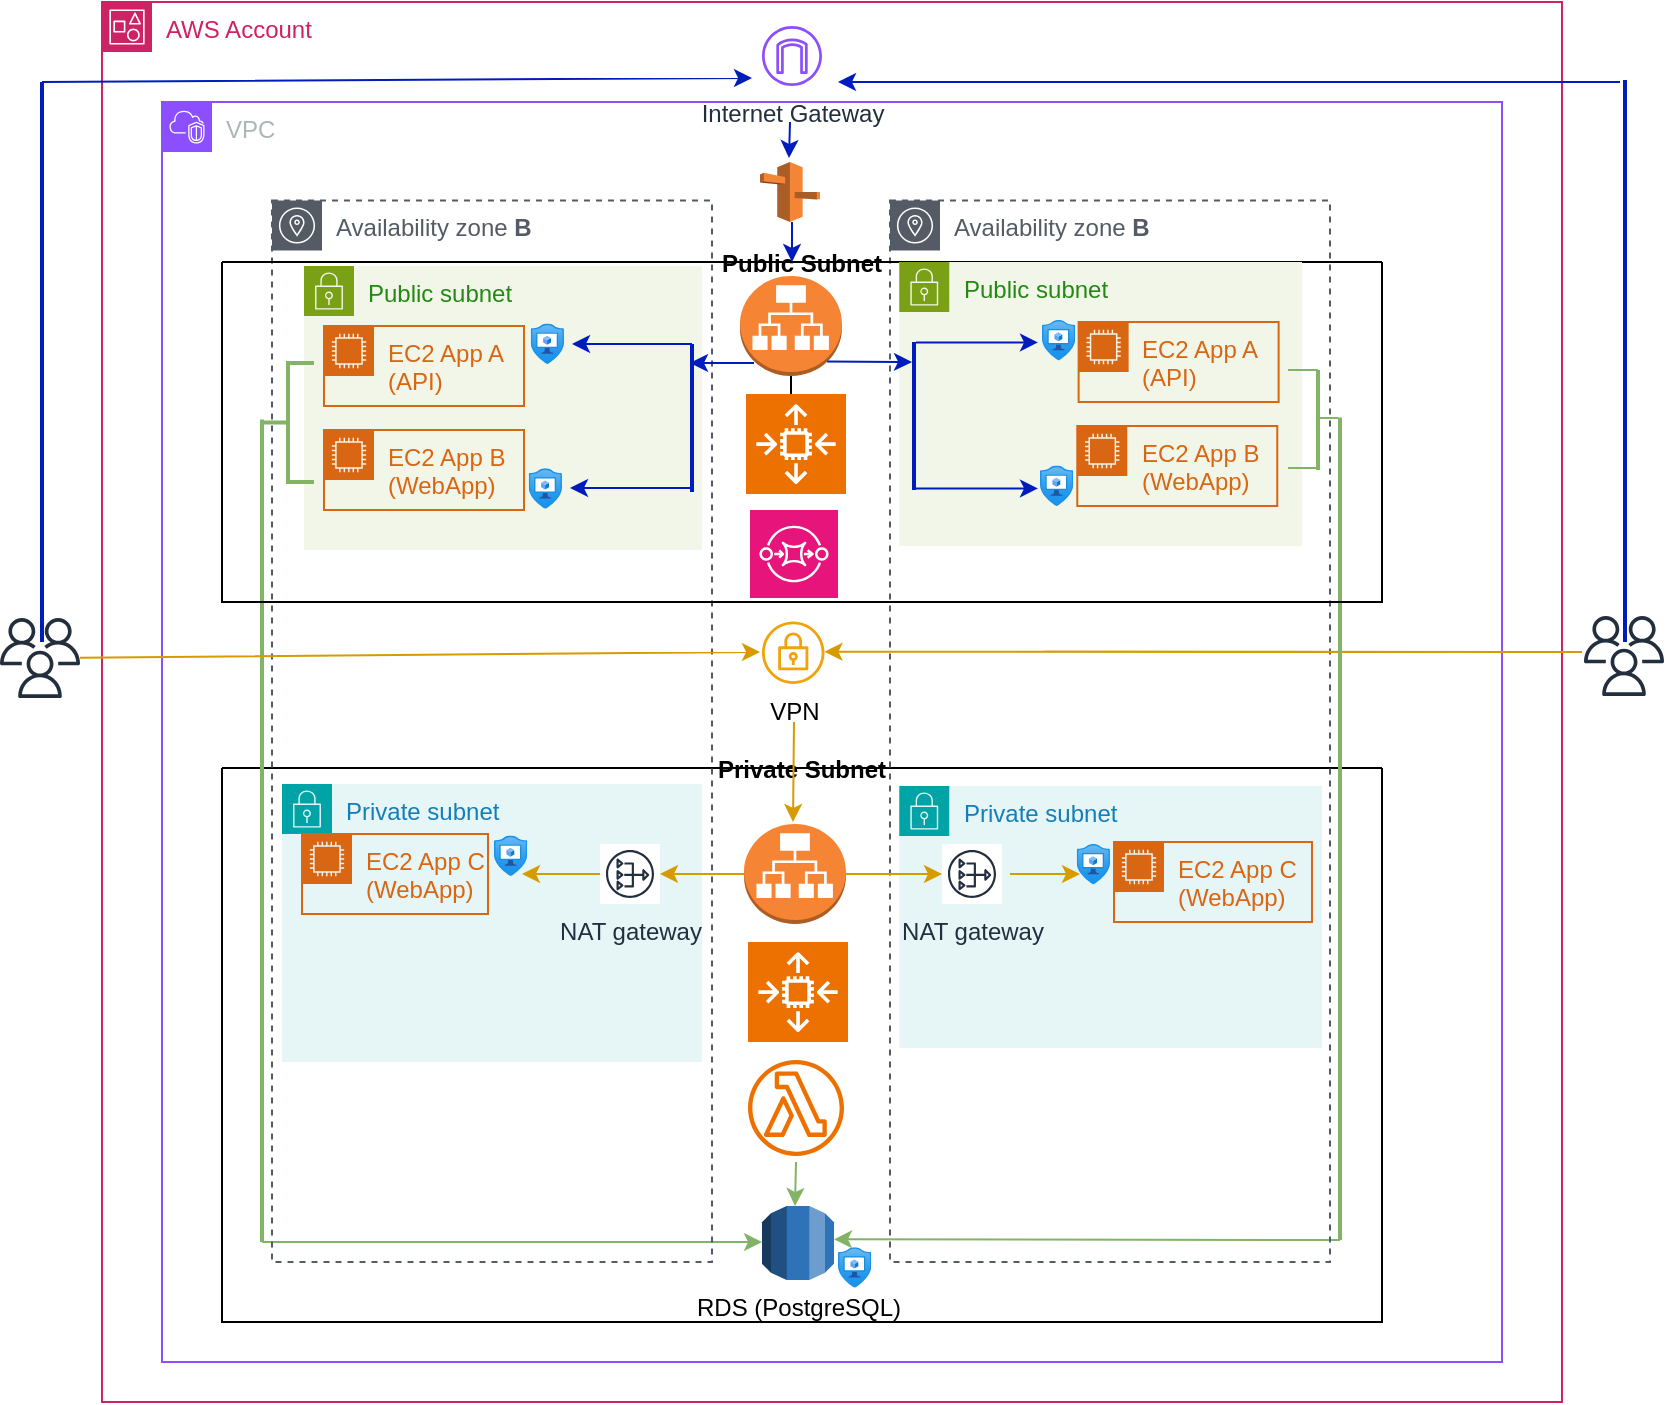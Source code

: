 <mxfile version="24.0.8" type="github">
  <diagram name="Page-1" id="gSooiQx2TL4_eroyyXrg">
    <mxGraphModel dx="1194" dy="716" grid="1" gridSize="10" guides="1" tooltips="1" connect="1" arrows="1" fold="1" page="1" pageScale="1" pageWidth="850" pageHeight="1100" math="0" shadow="0">
      <root>
        <mxCell id="0" />
        <mxCell id="1" parent="0" />
        <mxCell id="qh6bIkeYXSryROl8LY-i-43" value="AWS Account" style="points=[[0,0],[0.25,0],[0.5,0],[0.75,0],[1,0],[1,0.25],[1,0.5],[1,0.75],[1,1],[0.75,1],[0.5,1],[0.25,1],[0,1],[0,0.75],[0,0.5],[0,0.25]];outlineConnect=0;gradientColor=none;html=1;whiteSpace=wrap;fontSize=12;fontStyle=0;container=1;pointerEvents=0;collapsible=0;recursiveResize=0;shape=mxgraph.aws4.group;grIcon=mxgraph.aws4.group_account;strokeColor=#CD2264;fillColor=none;verticalAlign=top;align=left;spacingLeft=30;fontColor=#CD2264;dashed=0;" vertex="1" parent="1">
          <mxGeometry x="60" y="20" width="730" height="700" as="geometry" />
        </mxCell>
        <mxCell id="qh6bIkeYXSryROl8LY-i-1" value="VPC" style="points=[[0,0],[0.25,0],[0.5,0],[0.75,0],[1,0],[1,0.25],[1,0.5],[1,0.75],[1,1],[0.75,1],[0.5,1],[0.25,1],[0,1],[0,0.75],[0,0.5],[0,0.25]];outlineConnect=0;gradientColor=none;html=1;whiteSpace=wrap;fontSize=12;fontStyle=0;container=1;pointerEvents=0;collapsible=0;recursiveResize=0;shape=mxgraph.aws4.group;grIcon=mxgraph.aws4.group_vpc2;strokeColor=#8C4FFF;fillColor=none;verticalAlign=top;align=left;spacingLeft=30;fontColor=#AAB7B8;dashed=0;" vertex="1" parent="qh6bIkeYXSryROl8LY-i-43">
          <mxGeometry x="30" y="50" width="670" height="630" as="geometry" />
        </mxCell>
        <mxCell id="qh6bIkeYXSryROl8LY-i-3" value="Public subnet" style="points=[[0,0],[0.25,0],[0.5,0],[0.75,0],[1,0],[1,0.25],[1,0.5],[1,0.75],[1,1],[0.75,1],[0.5,1],[0.25,1],[0,1],[0,0.75],[0,0.5],[0,0.25]];outlineConnect=0;gradientColor=none;html=1;whiteSpace=wrap;fontSize=12;fontStyle=0;container=1;pointerEvents=0;collapsible=0;recursiveResize=0;shape=mxgraph.aws4.group;grIcon=mxgraph.aws4.group_security_group;grStroke=0;strokeColor=#7AA116;fillColor=#F2F6E8;verticalAlign=top;align=left;spacingLeft=30;fontColor=#248814;dashed=0;" vertex="1" parent="qh6bIkeYXSryROl8LY-i-1">
          <mxGeometry x="71" y="82" width="199" height="142" as="geometry" />
        </mxCell>
        <mxCell id="qh6bIkeYXSryROl8LY-i-5" value="EC2 App A (API)" style="points=[[0,0],[0.25,0],[0.5,0],[0.75,0],[1,0],[1,0.25],[1,0.5],[1,0.75],[1,1],[0.75,1],[0.5,1],[0.25,1],[0,1],[0,0.75],[0,0.5],[0,0.25]];outlineConnect=0;gradientColor=none;html=1;whiteSpace=wrap;fontSize=12;fontStyle=0;container=1;pointerEvents=0;collapsible=0;recursiveResize=0;shape=mxgraph.aws4.group;grIcon=mxgraph.aws4.group_ec2_instance_contents;strokeColor=#D86613;fillColor=none;verticalAlign=top;align=left;spacingLeft=30;fontColor=#D86613;dashed=0;" vertex="1" parent="qh6bIkeYXSryROl8LY-i-3">
          <mxGeometry x="10" y="30" width="100" height="40" as="geometry" />
        </mxCell>
        <mxCell id="qh6bIkeYXSryROl8LY-i-6" value="EC2 App B (WebApp)" style="points=[[0,0],[0.25,0],[0.5,0],[0.75,0],[1,0],[1,0.25],[1,0.5],[1,0.75],[1,1],[0.75,1],[0.5,1],[0.25,1],[0,1],[0,0.75],[0,0.5],[0,0.25]];outlineConnect=0;gradientColor=none;html=1;whiteSpace=wrap;fontSize=12;fontStyle=0;container=1;pointerEvents=0;collapsible=0;recursiveResize=0;shape=mxgraph.aws4.group;grIcon=mxgraph.aws4.group_ec2_instance_contents;strokeColor=#D86613;fillColor=none;verticalAlign=top;align=left;spacingLeft=30;fontColor=#D86613;dashed=0;" vertex="1" parent="qh6bIkeYXSryROl8LY-i-3">
          <mxGeometry x="10" y="82" width="100" height="40" as="geometry" />
        </mxCell>
        <mxCell id="qh6bIkeYXSryROl8LY-i-10" value="" style="image;aspect=fixed;html=1;points=[];align=center;fontSize=12;image=img/lib/azure2/security/Application_Security_Groups.svg;" vertex="1" parent="qh6bIkeYXSryROl8LY-i-3">
          <mxGeometry x="112.36" y="101.15" width="16.64" height="20.21" as="geometry" />
        </mxCell>
        <mxCell id="qh6bIkeYXSryROl8LY-i-38" value="" style="image;aspect=fixed;html=1;points=[];align=center;fontSize=12;image=img/lib/azure2/security/Application_Security_Groups.svg;" vertex="1" parent="qh6bIkeYXSryROl8LY-i-3">
          <mxGeometry x="113.36" y="28.79" width="16.64" height="20.21" as="geometry" />
        </mxCell>
        <mxCell id="qh6bIkeYXSryROl8LY-i-16" value="Private subnet" style="points=[[0,0],[0.25,0],[0.5,0],[0.75,0],[1,0],[1,0.25],[1,0.5],[1,0.75],[1,1],[0.75,1],[0.5,1],[0.25,1],[0,1],[0,0.75],[0,0.5],[0,0.25]];outlineConnect=0;gradientColor=none;html=1;whiteSpace=wrap;fontSize=12;fontStyle=0;container=1;pointerEvents=0;collapsible=0;recursiveResize=0;shape=mxgraph.aws4.group;grIcon=mxgraph.aws4.group_security_group;grStroke=0;strokeColor=#00A4A6;fillColor=#E6F6F7;verticalAlign=top;align=left;spacingLeft=30;fontColor=#147EBA;dashed=0;" vertex="1" parent="qh6bIkeYXSryROl8LY-i-1">
          <mxGeometry x="60" y="341" width="210" height="139" as="geometry" />
        </mxCell>
        <mxCell id="qh6bIkeYXSryROl8LY-i-17" value="EC2 App C (WebApp)" style="points=[[0,0],[0.25,0],[0.5,0],[0.75,0],[1,0],[1,0.25],[1,0.5],[1,0.75],[1,1],[0.75,1],[0.5,1],[0.25,1],[0,1],[0,0.75],[0,0.5],[0,0.25]];outlineConnect=0;gradientColor=none;html=1;whiteSpace=wrap;fontSize=12;fontStyle=0;container=1;pointerEvents=0;collapsible=0;recursiveResize=0;shape=mxgraph.aws4.group;grIcon=mxgraph.aws4.group_ec2_instance_contents;strokeColor=#D86613;fillColor=none;verticalAlign=top;align=left;spacingLeft=30;fontColor=#D86613;dashed=0;" vertex="1" parent="qh6bIkeYXSryROl8LY-i-16">
          <mxGeometry x="10" y="25" width="93" height="40" as="geometry" />
        </mxCell>
        <mxCell id="qh6bIkeYXSryROl8LY-i-20" value="" style="sketch=0;outlineConnect=0;fontColor=#232F3E;gradientColor=none;fillColor=#ED7100;strokeColor=none;dashed=0;verticalLabelPosition=bottom;verticalAlign=top;align=center;html=1;fontSize=12;fontStyle=0;aspect=fixed;pointerEvents=1;shape=mxgraph.aws4.lambda_function;" vertex="1" parent="qh6bIkeYXSryROl8LY-i-16">
          <mxGeometry x="233" y="138" width="48" height="48" as="geometry" />
        </mxCell>
        <mxCell id="qh6bIkeYXSryROl8LY-i-41" value="" style="image;aspect=fixed;html=1;points=[];align=center;fontSize=12;image=img/lib/azure2/security/Application_Security_Groups.svg;" vertex="1" parent="qh6bIkeYXSryROl8LY-i-16">
          <mxGeometry x="106" y="25.79" width="16.64" height="20.21" as="geometry" />
        </mxCell>
        <mxCell id="qh6bIkeYXSryROl8LY-i-45" value="Internet Gateway" style="sketch=0;outlineConnect=0;fontColor=#232F3E;gradientColor=none;fillColor=#8C4FFF;strokeColor=none;dashed=0;verticalLabelPosition=bottom;verticalAlign=top;align=center;html=1;fontSize=12;fontStyle=0;aspect=fixed;pointerEvents=1;shape=mxgraph.aws4.internet_gateway;" vertex="1" parent="qh6bIkeYXSryROl8LY-i-1">
          <mxGeometry x="300" y="-38" width="30" height="30" as="geometry" />
        </mxCell>
        <mxCell id="qh6bIkeYXSryROl8LY-i-59" value="" style="sketch=0;points=[[0,0,0],[0.25,0,0],[0.5,0,0],[0.75,0,0],[1,0,0],[0,1,0],[0.25,1,0],[0.5,1,0],[0.75,1,0],[1,1,0],[0,0.25,0],[0,0.5,0],[0,0.75,0],[1,0.25,0],[1,0.5,0],[1,0.75,0]];outlineConnect=0;fontColor=#232F3E;fillColor=#E7157B;strokeColor=#ffffff;dashed=0;verticalLabelPosition=bottom;verticalAlign=top;align=center;html=1;fontSize=12;fontStyle=0;aspect=fixed;shape=mxgraph.aws4.resourceIcon;resIcon=mxgraph.aws4.sqs;" vertex="1" parent="qh6bIkeYXSryROl8LY-i-1">
          <mxGeometry x="294" y="204" width="44" height="44" as="geometry" />
        </mxCell>
        <mxCell id="qh6bIkeYXSryROl8LY-i-111" value="Private Subnet" style="swimlane;startSize=0;" vertex="1" parent="qh6bIkeYXSryROl8LY-i-1">
          <mxGeometry x="30" y="333" width="580" height="277" as="geometry" />
        </mxCell>
        <mxCell id="qh6bIkeYXSryROl8LY-i-98" value="NAT gateway" style="sketch=0;outlineConnect=0;fontColor=#232F3E;gradientColor=none;strokeColor=#232F3E;fillColor=#ffffff;dashed=0;verticalLabelPosition=bottom;verticalAlign=top;align=center;html=1;fontSize=12;fontStyle=0;aspect=fixed;shape=mxgraph.aws4.resourceIcon;resIcon=mxgraph.aws4.nat_gateway;" vertex="1" parent="qh6bIkeYXSryROl8LY-i-111">
          <mxGeometry x="189" y="38" width="30" height="30" as="geometry" />
        </mxCell>
        <mxCell id="qh6bIkeYXSryROl8LY-i-85" value="Private subnet" style="points=[[0,0],[0.25,0],[0.5,0],[0.75,0],[1,0],[1,0.25],[1,0.5],[1,0.75],[1,1],[0.75,1],[0.5,1],[0.25,1],[0,1],[0,0.75],[0,0.5],[0,0.25]];outlineConnect=0;gradientColor=none;html=1;whiteSpace=wrap;fontSize=12;fontStyle=0;container=1;pointerEvents=0;collapsible=0;recursiveResize=0;shape=mxgraph.aws4.group;grIcon=mxgraph.aws4.group_security_group;grStroke=0;strokeColor=#00A4A6;fillColor=#E6F6F7;verticalAlign=top;align=left;spacingLeft=30;fontColor=#147EBA;dashed=0;" vertex="1" parent="qh6bIkeYXSryROl8LY-i-111">
          <mxGeometry x="338.64" y="9" width="211.36" height="131" as="geometry" />
        </mxCell>
        <mxCell id="qh6bIkeYXSryROl8LY-i-86" value="EC2 App C (WebApp)" style="points=[[0,0],[0.25,0],[0.5,0],[0.75,0],[1,0],[1,0.25],[1,0.5],[1,0.75],[1,1],[0.75,1],[0.5,1],[0.25,1],[0,1],[0,0.75],[0,0.5],[0,0.25]];outlineConnect=0;gradientColor=none;html=1;whiteSpace=wrap;fontSize=12;fontStyle=0;container=1;pointerEvents=0;collapsible=0;recursiveResize=0;shape=mxgraph.aws4.group;grIcon=mxgraph.aws4.group_ec2_instance_contents;strokeColor=#D86613;fillColor=none;verticalAlign=top;align=left;spacingLeft=30;fontColor=#D86613;dashed=0;" vertex="1" parent="qh6bIkeYXSryROl8LY-i-85">
          <mxGeometry x="107.36" y="28" width="99" height="40" as="geometry" />
        </mxCell>
        <mxCell id="qh6bIkeYXSryROl8LY-i-91" value="" style="image;aspect=fixed;html=1;points=[];align=center;fontSize=12;image=img/lib/azure2/security/Application_Security_Groups.svg;" vertex="1" parent="qh6bIkeYXSryROl8LY-i-85">
          <mxGeometry x="88.72" y="29" width="16.64" height="20.21" as="geometry" />
        </mxCell>
        <mxCell id="qh6bIkeYXSryROl8LY-i-157" value="" style="edgeStyle=orthogonalEdgeStyle;rounded=0;orthogonalLoop=1;jettySize=auto;html=1;fillColor=#ffe6cc;strokeColor=#d79b00;" edge="1" parent="qh6bIkeYXSryROl8LY-i-85">
          <mxGeometry relative="1" as="geometry">
            <mxPoint x="55.36" y="44" as="sourcePoint" />
            <mxPoint x="90.36" y="44" as="targetPoint" />
          </mxGeometry>
        </mxCell>
        <mxCell id="qh6bIkeYXSryROl8LY-i-121" value="NAT gateway" style="sketch=0;outlineConnect=0;fontColor=#232F3E;gradientColor=none;strokeColor=#232F3E;fillColor=#ffffff;dashed=0;verticalLabelPosition=bottom;verticalAlign=top;align=center;html=1;fontSize=12;fontStyle=0;aspect=fixed;shape=mxgraph.aws4.resourceIcon;resIcon=mxgraph.aws4.nat_gateway;" vertex="1" parent="qh6bIkeYXSryROl8LY-i-85">
          <mxGeometry x="21.36" y="29" width="30" height="30" as="geometry" />
        </mxCell>
        <mxCell id="qh6bIkeYXSryROl8LY-i-140" value="" style="endArrow=classic;html=1;rounded=0;fillColor=#ffe6cc;strokeColor=#d79b00;" edge="1" parent="qh6bIkeYXSryROl8LY-i-111">
          <mxGeometry width="50" height="50" relative="1" as="geometry">
            <mxPoint x="286" y="-23" as="sourcePoint" />
            <mxPoint x="285.5" y="27" as="targetPoint" />
          </mxGeometry>
        </mxCell>
        <mxCell id="qh6bIkeYXSryROl8LY-i-24" value="RDS (PostgreSQL)" style="outlineConnect=0;dashed=0;verticalLabelPosition=bottom;verticalAlign=top;align=center;html=1;shape=mxgraph.aws3.rds;fillColor=#2E73B8;gradientColor=none;" vertex="1" parent="qh6bIkeYXSryROl8LY-i-111">
          <mxGeometry x="270" y="219" width="36" height="37" as="geometry" />
        </mxCell>
        <mxCell id="qh6bIkeYXSryROl8LY-i-39" value="" style="image;aspect=fixed;html=1;points=[];align=center;fontSize=12;image=img/lib/azure2/security/Application_Security_Groups.svg;" vertex="1" parent="qh6bIkeYXSryROl8LY-i-111">
          <mxGeometry x="308" y="239.64" width="16.64" height="20.21" as="geometry" />
        </mxCell>
        <mxCell id="qh6bIkeYXSryROl8LY-i-159" value="" style="endArrow=classic;html=1;rounded=0;fillColor=#d5e8d4;strokeColor=#82b366;exitX=1;exitY=0.5;exitDx=0;exitDy=0;exitPerimeter=0;" edge="1" parent="qh6bIkeYXSryROl8LY-i-111" source="qh6bIkeYXSryROl8LY-i-128">
          <mxGeometry width="50" height="50" relative="1" as="geometry">
            <mxPoint x="180" y="237" as="sourcePoint" />
            <mxPoint x="270" y="237" as="targetPoint" />
          </mxGeometry>
        </mxCell>
        <mxCell id="qh6bIkeYXSryROl8LY-i-168" value="" style="endArrow=classic;html=1;rounded=0;fillColor=#d5e8d4;strokeColor=#82b366;exitX=1;exitY=0.5;exitDx=0;exitDy=0;exitPerimeter=0;" edge="1" parent="qh6bIkeYXSryROl8LY-i-111" source="qh6bIkeYXSryROl8LY-i-167">
          <mxGeometry width="50" height="50" relative="1" as="geometry">
            <mxPoint x="586" y="235.64" as="sourcePoint" />
            <mxPoint x="306" y="235.64" as="targetPoint" />
          </mxGeometry>
        </mxCell>
        <mxCell id="qh6bIkeYXSryROl8LY-i-169" value="" style="endArrow=classic;html=1;rounded=0;fillColor=#d5e8d4;strokeColor=#82b366;" edge="1" parent="qh6bIkeYXSryROl8LY-i-111">
          <mxGeometry width="50" height="50" relative="1" as="geometry">
            <mxPoint x="287" y="197" as="sourcePoint" />
            <mxPoint x="286.5" y="219" as="targetPoint" />
          </mxGeometry>
        </mxCell>
        <mxCell id="qh6bIkeYXSryROl8LY-i-47" value="VPN" style="sketch=0;outlineConnect=0;fillColor=#f0a30a;strokeColor=#BD7000;dashed=0;verticalLabelPosition=bottom;verticalAlign=top;align=center;html=1;fontSize=12;fontStyle=0;aspect=fixed;pointerEvents=1;shape=mxgraph.aws4.vpn_gateway;fontColor=#000000;" vertex="1" parent="qh6bIkeYXSryROl8LY-i-1">
          <mxGeometry x="300" y="259.75" width="31.25" height="31.25" as="geometry" />
        </mxCell>
        <mxCell id="qh6bIkeYXSryROl8LY-i-125" value="" style="endArrow=classic;html=1;rounded=0;fillColor=#0050ef;strokeColor=#001DBC;" edge="1" parent="qh6bIkeYXSryROl8LY-i-1">
          <mxGeometry width="50" height="50" relative="1" as="geometry">
            <mxPoint x="314" y="10" as="sourcePoint" />
            <mxPoint x="313.5" y="28" as="targetPoint" />
          </mxGeometry>
        </mxCell>
        <mxCell id="qh6bIkeYXSryROl8LY-i-104" value="Availability zone &lt;b&gt;B&lt;/b&gt;" style="sketch=0;outlineConnect=0;gradientColor=none;html=1;whiteSpace=wrap;fontSize=12;fontStyle=0;shape=mxgraph.aws4.group;grIcon=mxgraph.aws4.group_availability_zone;strokeColor=#545B64;fillColor=none;verticalAlign=top;align=left;spacingLeft=30;fontColor=#545B64;dashed=1;" vertex="1" parent="qh6bIkeYXSryROl8LY-i-1">
          <mxGeometry x="364" y="49.25" width="220" height="530.75" as="geometry" />
        </mxCell>
        <mxCell id="qh6bIkeYXSryROl8LY-i-128" value="" style="line;strokeWidth=2;direction=south;html=1;fillColor=#d5e8d4;strokeColor=#82b366;" vertex="1" parent="qh6bIkeYXSryROl8LY-i-1">
          <mxGeometry x="45" y="158.75" width="10" height="411.25" as="geometry" />
        </mxCell>
        <mxCell id="qh6bIkeYXSryROl8LY-i-139" value="" style="endArrow=classic;html=1;rounded=0;fillColor=#ffe6cc;strokeColor=#d79b00;" edge="1" parent="qh6bIkeYXSryROl8LY-i-1">
          <mxGeometry width="50" height="50" relative="1" as="geometry">
            <mxPoint x="441.25" y="274.88" as="sourcePoint" />
            <mxPoint x="331.25" y="274.88" as="targetPoint" />
            <Array as="points">
              <mxPoint x="710" y="275" />
            </Array>
          </mxGeometry>
        </mxCell>
        <mxCell id="qh6bIkeYXSryROl8LY-i-155" value="" style="edgeStyle=orthogonalEdgeStyle;rounded=0;orthogonalLoop=1;jettySize=auto;html=1;fillColor=#ffe6cc;strokeColor=#d79b00;" edge="1" parent="qh6bIkeYXSryROl8LY-i-1" source="qh6bIkeYXSryROl8LY-i-98">
          <mxGeometry relative="1" as="geometry">
            <mxPoint x="180" y="386" as="targetPoint" />
          </mxGeometry>
        </mxCell>
        <mxCell id="qh6bIkeYXSryROl8LY-i-167" value="" style="line;strokeWidth=2;direction=south;html=1;fillColor=#d5e8d4;strokeColor=#82b366;" vertex="1" parent="qh6bIkeYXSryROl8LY-i-1">
          <mxGeometry x="584" y="157.75" width="10" height="411.25" as="geometry" />
        </mxCell>
        <mxCell id="qh6bIkeYXSryROl8LY-i-182" value="" style="outlineConnect=0;dashed=0;verticalLabelPosition=bottom;verticalAlign=top;align=center;html=1;shape=mxgraph.aws3.route_53;fillColor=#F58536;gradientColor=none;" vertex="1" parent="qh6bIkeYXSryROl8LY-i-1">
          <mxGeometry x="299" y="30" width="30" height="30" as="geometry" />
        </mxCell>
        <mxCell id="qh6bIkeYXSryROl8LY-i-126" value="Availability zone &lt;b&gt;B&lt;/b&gt;" style="sketch=0;outlineConnect=0;gradientColor=none;html=1;whiteSpace=wrap;fontSize=12;fontStyle=0;shape=mxgraph.aws4.group;grIcon=mxgraph.aws4.group_availability_zone;strokeColor=#545B64;fillColor=none;verticalAlign=top;align=left;spacingLeft=30;fontColor=#545B64;dashed=1;" vertex="1" parent="qh6bIkeYXSryROl8LY-i-1">
          <mxGeometry x="55" y="49.25" width="220" height="530.75" as="geometry" />
        </mxCell>
        <mxCell id="qh6bIkeYXSryROl8LY-i-183" value="" style="endArrow=classic;html=1;rounded=0;fillColor=#0050ef;strokeColor=#001DBC;exitX=0;exitY=0.5;exitDx=0;exitDy=0;exitPerimeter=0;" edge="1" parent="qh6bIkeYXSryROl8LY-i-43" source="qh6bIkeYXSryROl8LY-i-123">
          <mxGeometry width="50" height="50" relative="1" as="geometry">
            <mxPoint x="43" y="38" as="sourcePoint" />
            <mxPoint x="325" y="38" as="targetPoint" />
            <Array as="points">
              <mxPoint x="324" y="38" />
            </Array>
          </mxGeometry>
        </mxCell>
        <mxCell id="qh6bIkeYXSryROl8LY-i-184" value="" style="endArrow=classic;html=1;rounded=0;fillColor=#ffe6cc;strokeColor=#d79b00;" edge="1" parent="qh6bIkeYXSryROl8LY-i-43" source="qh6bIkeYXSryROl8LY-i-110">
          <mxGeometry width="50" height="50" relative="1" as="geometry">
            <mxPoint x="-26" y="327" as="sourcePoint" />
            <mxPoint x="329" y="325" as="targetPoint" />
            <Array as="points">
              <mxPoint x="328" y="325" />
            </Array>
          </mxGeometry>
        </mxCell>
        <mxCell id="qh6bIkeYXSryROl8LY-i-113" value="" style="edgeStyle=orthogonalEdgeStyle;rounded=0;orthogonalLoop=1;jettySize=auto;html=1;" edge="1" parent="1" source="qh6bIkeYXSryROl8LY-i-70" target="qh6bIkeYXSryROl8LY-i-95">
          <mxGeometry relative="1" as="geometry" />
        </mxCell>
        <mxCell id="qh6bIkeYXSryROl8LY-i-70" value="" style="outlineConnect=0;dashed=0;verticalLabelPosition=bottom;verticalAlign=top;align=center;html=1;shape=mxgraph.aws3.application_load_balancer;fillColor=#F58534;gradientColor=none;" vertex="1" parent="1">
          <mxGeometry x="379" y="157" width="51" height="50" as="geometry" />
        </mxCell>
        <mxCell id="qh6bIkeYXSryROl8LY-i-95" value="" style="sketch=0;points=[[0,0,0],[0.25,0,0],[0.5,0,0],[0.75,0,0],[1,0,0],[0,1,0],[0.25,1,0],[0.5,1,0],[0.75,1,0],[1,1,0],[0,0.25,0],[0,0.5,0],[0,0.75,0],[1,0.25,0],[1,0.5,0],[1,0.75,0]];outlineConnect=0;fontColor=#232F3E;fillColor=#ED7100;strokeColor=#ffffff;dashed=0;verticalLabelPosition=bottom;verticalAlign=top;align=center;html=1;fontSize=12;fontStyle=0;aspect=fixed;shape=mxgraph.aws4.resourceIcon;resIcon=mxgraph.aws4.auto_scaling2;" vertex="1" parent="1">
          <mxGeometry x="382" y="216" width="50" height="50" as="geometry" />
        </mxCell>
        <mxCell id="qh6bIkeYXSryROl8LY-i-148" value="" style="edgeStyle=orthogonalEdgeStyle;rounded=0;orthogonalLoop=1;jettySize=auto;html=1;fillColor=#ffe6cc;strokeColor=#d79b00;" edge="1" parent="1" source="qh6bIkeYXSryROl8LY-i-96" target="qh6bIkeYXSryROl8LY-i-121">
          <mxGeometry relative="1" as="geometry" />
        </mxCell>
        <mxCell id="qh6bIkeYXSryROl8LY-i-151" value="" style="edgeStyle=orthogonalEdgeStyle;rounded=0;orthogonalLoop=1;jettySize=auto;html=1;fillColor=#ffe6cc;strokeColor=#d79b00;" edge="1" parent="1" source="qh6bIkeYXSryROl8LY-i-96" target="qh6bIkeYXSryROl8LY-i-98">
          <mxGeometry relative="1" as="geometry" />
        </mxCell>
        <mxCell id="qh6bIkeYXSryROl8LY-i-96" value="" style="outlineConnect=0;dashed=0;verticalLabelPosition=bottom;verticalAlign=top;align=center;html=1;shape=mxgraph.aws3.application_load_balancer;fillColor=#F58534;gradientColor=none;" vertex="1" parent="1">
          <mxGeometry x="381" y="431" width="51" height="50" as="geometry" />
        </mxCell>
        <mxCell id="qh6bIkeYXSryROl8LY-i-97" value="" style="sketch=0;points=[[0,0,0],[0.25,0,0],[0.5,0,0],[0.75,0,0],[1,0,0],[0,1,0],[0.25,1,0],[0.5,1,0],[0.75,1,0],[1,1,0],[0,0.25,0],[0,0.5,0],[0,0.75,0],[1,0.25,0],[1,0.5,0],[1,0.75,0]];outlineConnect=0;fontColor=#232F3E;fillColor=#ED7100;strokeColor=#ffffff;dashed=0;verticalLabelPosition=bottom;verticalAlign=top;align=center;html=1;fontSize=12;fontStyle=0;aspect=fixed;shape=mxgraph.aws4.resourceIcon;resIcon=mxgraph.aws4.auto_scaling2;" vertex="1" parent="1">
          <mxGeometry x="383" y="490" width="50" height="50" as="geometry" />
        </mxCell>
        <mxCell id="qh6bIkeYXSryROl8LY-i-110" value="" style="sketch=0;outlineConnect=0;fontColor=#232F3E;gradientColor=none;fillColor=#232F3D;strokeColor=none;dashed=0;verticalLabelPosition=bottom;verticalAlign=top;align=center;html=1;fontSize=12;fontStyle=0;aspect=fixed;pointerEvents=1;shape=mxgraph.aws4.users;" vertex="1" parent="1">
          <mxGeometry x="9" y="328" width="40" height="40" as="geometry" />
        </mxCell>
        <mxCell id="qh6bIkeYXSryROl8LY-i-112" value="Public Subnet" style="swimlane;startSize=0;" vertex="1" parent="1">
          <mxGeometry x="120" y="150" width="580" height="170" as="geometry" />
        </mxCell>
        <mxCell id="qh6bIkeYXSryROl8LY-i-80" value="Public subnet" style="points=[[0,0],[0.25,0],[0.5,0],[0.75,0],[1,0],[1,0.25],[1,0.5],[1,0.75],[1,1],[0.75,1],[0.5,1],[0.25,1],[0,1],[0,0.75],[0,0.5],[0,0.25]];outlineConnect=0;gradientColor=none;html=1;whiteSpace=wrap;fontSize=12;fontStyle=0;container=1;pointerEvents=0;collapsible=0;recursiveResize=0;shape=mxgraph.aws4.group;grIcon=mxgraph.aws4.group_security_group;grStroke=0;strokeColor=#7AA116;fillColor=#F2F6E8;verticalAlign=top;align=left;spacingLeft=30;fontColor=#248814;dashed=0;" vertex="1" parent="qh6bIkeYXSryROl8LY-i-112">
          <mxGeometry x="338.64" width="201.36" height="142" as="geometry" />
        </mxCell>
        <mxCell id="qh6bIkeYXSryROl8LY-i-81" value="EC2 App A (API)" style="points=[[0,0],[0.25,0],[0.5,0],[0.75,0],[1,0],[1,0.25],[1,0.5],[1,0.75],[1,1],[0.75,1],[0.5,1],[0.25,1],[0,1],[0,0.75],[0,0.5],[0,0.25]];outlineConnect=0;gradientColor=none;html=1;whiteSpace=wrap;fontSize=12;fontStyle=0;container=1;pointerEvents=0;collapsible=0;recursiveResize=0;shape=mxgraph.aws4.group;grIcon=mxgraph.aws4.group_ec2_instance_contents;strokeColor=#D86613;fillColor=none;verticalAlign=top;align=left;spacingLeft=30;fontColor=#D86613;dashed=0;" vertex="1" parent="qh6bIkeYXSryROl8LY-i-80">
          <mxGeometry x="89.68" y="30" width="100" height="40" as="geometry" />
        </mxCell>
        <mxCell id="qh6bIkeYXSryROl8LY-i-82" value="EC2 App B (WebApp)" style="points=[[0,0],[0.25,0],[0.5,0],[0.75,0],[1,0],[1,0.25],[1,0.5],[1,0.75],[1,1],[0.75,1],[0.5,1],[0.25,1],[0,1],[0,0.75],[0,0.5],[0,0.25]];outlineConnect=0;gradientColor=none;html=1;whiteSpace=wrap;fontSize=12;fontStyle=0;container=1;pointerEvents=0;collapsible=0;recursiveResize=0;shape=mxgraph.aws4.group;grIcon=mxgraph.aws4.group_ec2_instance_contents;strokeColor=#D86613;fillColor=none;verticalAlign=top;align=left;spacingLeft=30;fontColor=#D86613;dashed=0;" vertex="1" parent="qh6bIkeYXSryROl8LY-i-80">
          <mxGeometry x="89" y="82" width="100" height="40" as="geometry" />
        </mxCell>
        <mxCell id="qh6bIkeYXSryROl8LY-i-83" value="" style="image;aspect=fixed;html=1;points=[];align=center;fontSize=12;image=img/lib/azure2/security/Application_Security_Groups.svg;fillColor=#0050ef;fontColor=#ffffff;strokeColor=#001DBC;" vertex="1" parent="qh6bIkeYXSryROl8LY-i-80">
          <mxGeometry x="70.36" y="101.79" width="16.64" height="20.21" as="geometry" />
        </mxCell>
        <mxCell id="qh6bIkeYXSryROl8LY-i-84" value="" style="image;aspect=fixed;html=1;points=[];align=center;fontSize=12;image=img/lib/azure2/security/Application_Security_Groups.svg;fillColor=#0050ef;fontColor=#ffffff;strokeColor=#001DBC;" vertex="1" parent="qh6bIkeYXSryROl8LY-i-80">
          <mxGeometry x="71.36" y="29.0" width="16.64" height="20.21" as="geometry" />
        </mxCell>
        <mxCell id="qh6bIkeYXSryROl8LY-i-190" value="" style="endArrow=classic;html=1;rounded=0;fillColor=#0050ef;strokeColor=#001DBC;" edge="1" parent="qh6bIkeYXSryROl8LY-i-80">
          <mxGeometry width="50" height="50" relative="1" as="geometry">
            <mxPoint x="8.36" y="40.21" as="sourcePoint" />
            <mxPoint x="69.36" y="40.21" as="targetPoint" />
            <Array as="points" />
          </mxGeometry>
        </mxCell>
        <mxCell id="qh6bIkeYXSryROl8LY-i-127" value="" style="strokeWidth=2;html=1;shape=mxgraph.flowchart.annotation_2;align=left;labelPosition=right;pointerEvents=1;fillColor=#d5e8d4;strokeColor=#82b366;" vertex="1" parent="qh6bIkeYXSryROl8LY-i-112">
          <mxGeometry x="20" y="50.5" width="26" height="59.5" as="geometry" />
        </mxCell>
        <mxCell id="qh6bIkeYXSryROl8LY-i-188" value="" style="endArrow=classic;html=1;rounded=0;fillColor=#0050ef;strokeColor=#001DBC;" edge="1" parent="qh6bIkeYXSryROl8LY-i-112">
          <mxGeometry width="50" height="50" relative="1" as="geometry">
            <mxPoint x="266" y="50.5" as="sourcePoint" />
            <mxPoint x="234" y="50.5" as="targetPoint" />
            <Array as="points" />
          </mxGeometry>
        </mxCell>
        <mxCell id="qh6bIkeYXSryROl8LY-i-189" value="" style="endArrow=classic;html=1;rounded=0;fillColor=#0050ef;strokeColor=#001DBC;exitX=0.855;exitY=0.855;exitDx=0;exitDy=0;exitPerimeter=0;" edge="1" parent="qh6bIkeYXSryROl8LY-i-112" source="qh6bIkeYXSryROl8LY-i-70">
          <mxGeometry width="50" height="50" relative="1" as="geometry">
            <mxPoint x="315" y="49" as="sourcePoint" />
            <mxPoint x="345" y="50" as="targetPoint" />
            <Array as="points" />
          </mxGeometry>
        </mxCell>
        <mxCell id="qh6bIkeYXSryROl8LY-i-192" value="" style="endArrow=classic;html=1;rounded=0;fillColor=#0050ef;strokeColor=#001DBC;" edge="1" parent="qh6bIkeYXSryROl8LY-i-112">
          <mxGeometry width="50" height="50" relative="1" as="geometry">
            <mxPoint x="234" y="113" as="sourcePoint" />
            <mxPoint x="174" y="113" as="targetPoint" />
            <Array as="points" />
          </mxGeometry>
        </mxCell>
        <mxCell id="qh6bIkeYXSryROl8LY-i-123" value="" style="line;strokeWidth=2;direction=south;html=1;fillColor=#0050ef;fontColor=#ffffff;strokeColor=#001DBC;" vertex="1" parent="1">
          <mxGeometry x="28" y="60" width="4" height="280" as="geometry" />
        </mxCell>
        <mxCell id="qh6bIkeYXSryROl8LY-i-132" value="" style="endArrow=classic;html=1;rounded=0;fillColor=#0050ef;strokeColor=#001DBC;" edge="1" parent="1">
          <mxGeometry width="50" height="50" relative="1" as="geometry">
            <mxPoint x="538" y="60" as="sourcePoint" />
            <mxPoint x="428" y="60" as="targetPoint" />
            <Array as="points">
              <mxPoint x="819" y="60" />
            </Array>
          </mxGeometry>
        </mxCell>
        <mxCell id="qh6bIkeYXSryROl8LY-i-133" value="" style="sketch=0;outlineConnect=0;fontColor=#232F3E;gradientColor=none;fillColor=#232F3D;strokeColor=none;dashed=0;verticalLabelPosition=bottom;verticalAlign=top;align=center;html=1;fontSize=12;fontStyle=0;aspect=fixed;pointerEvents=1;shape=mxgraph.aws4.users;" vertex="1" parent="1">
          <mxGeometry x="801" y="327" width="40" height="40" as="geometry" />
        </mxCell>
        <mxCell id="qh6bIkeYXSryROl8LY-i-134" value="" style="line;strokeWidth=2;direction=south;html=1;fillColor=#0050ef;fontColor=#ffffff;strokeColor=#001DBC;" vertex="1" parent="1">
          <mxGeometry x="818" y="59" width="7" height="281" as="geometry" />
        </mxCell>
        <mxCell id="qh6bIkeYXSryROl8LY-i-162" value="" style="line;strokeWidth=1;rotatable=0;dashed=0;labelPosition=right;align=left;verticalAlign=middle;spacingTop=0;spacingLeft=6;points=[];portConstraint=eastwest;fillColor=#d5e8d4;strokeColor=#82b366;" vertex="1" parent="1">
          <mxGeometry x="653" y="199" width="15" height="10" as="geometry" />
        </mxCell>
        <mxCell id="qh6bIkeYXSryROl8LY-i-163" value="" style="line;strokeWidth=1;rotatable=0;dashed=0;labelPosition=right;align=left;verticalAlign=middle;spacingTop=0;spacingLeft=6;points=[];portConstraint=eastwest;fillColor=#d5e8d4;strokeColor=#82b366;" vertex="1" parent="1">
          <mxGeometry x="653" y="248" width="15" height="10" as="geometry" />
        </mxCell>
        <mxCell id="qh6bIkeYXSryROl8LY-i-165" value="" style="line;strokeWidth=2;direction=south;html=1;fillColor=#d5e8d4;strokeColor=#82b366;" vertex="1" parent="1">
          <mxGeometry x="663" y="204" width="10" height="50" as="geometry" />
        </mxCell>
        <mxCell id="qh6bIkeYXSryROl8LY-i-166" value="" style="line;strokeWidth=1;rotatable=0;dashed=0;labelPosition=right;align=left;verticalAlign=middle;spacingTop=0;spacingLeft=6;points=[];portConstraint=eastwest;fillColor=#d5e8d4;strokeColor=#82b366;" vertex="1" parent="1">
          <mxGeometry x="668" y="223" width="10" height="10" as="geometry" />
        </mxCell>
        <mxCell id="qh6bIkeYXSryROl8LY-i-175" value="" style="line;strokeWidth=2;direction=south;html=1;fillColor=#0050ef;strokeColor=#001DBC;fontColor=#ffffff;" vertex="1" parent="1">
          <mxGeometry x="350" y="191" width="10" height="74" as="geometry" />
        </mxCell>
        <mxCell id="qh6bIkeYXSryROl8LY-i-180" value="" style="line;strokeWidth=2;direction=south;html=1;fillColor=#0050ef;strokeColor=#001DBC;fontColor=#ffffff;" vertex="1" parent="1">
          <mxGeometry x="461" y="190" width="10" height="74" as="geometry" />
        </mxCell>
        <mxCell id="qh6bIkeYXSryROl8LY-i-185" value="" style="endArrow=classic;html=1;rounded=0;fillColor=#0050ef;strokeColor=#001DBC;" edge="1" parent="1">
          <mxGeometry width="50" height="50" relative="1" as="geometry">
            <mxPoint x="405" y="130" as="sourcePoint" />
            <mxPoint x="405" y="150" as="targetPoint" />
          </mxGeometry>
        </mxCell>
        <mxCell id="qh6bIkeYXSryROl8LY-i-193" value="" style="endArrow=classic;html=1;rounded=0;fillColor=#0050ef;strokeColor=#001DBC;" edge="1" parent="1">
          <mxGeometry width="50" height="50" relative="1" as="geometry">
            <mxPoint x="355" y="191" as="sourcePoint" />
            <mxPoint x="295" y="191" as="targetPoint" />
            <Array as="points" />
          </mxGeometry>
        </mxCell>
        <mxCell id="qh6bIkeYXSryROl8LY-i-195" value="" style="endArrow=classic;html=1;rounded=0;fillColor=#0050ef;strokeColor=#001DBC;" edge="1" parent="1">
          <mxGeometry width="50" height="50" relative="1" as="geometry">
            <mxPoint x="467" y="263.21" as="sourcePoint" />
            <mxPoint x="528" y="263.21" as="targetPoint" />
            <Array as="points" />
          </mxGeometry>
        </mxCell>
      </root>
    </mxGraphModel>
  </diagram>
</mxfile>
